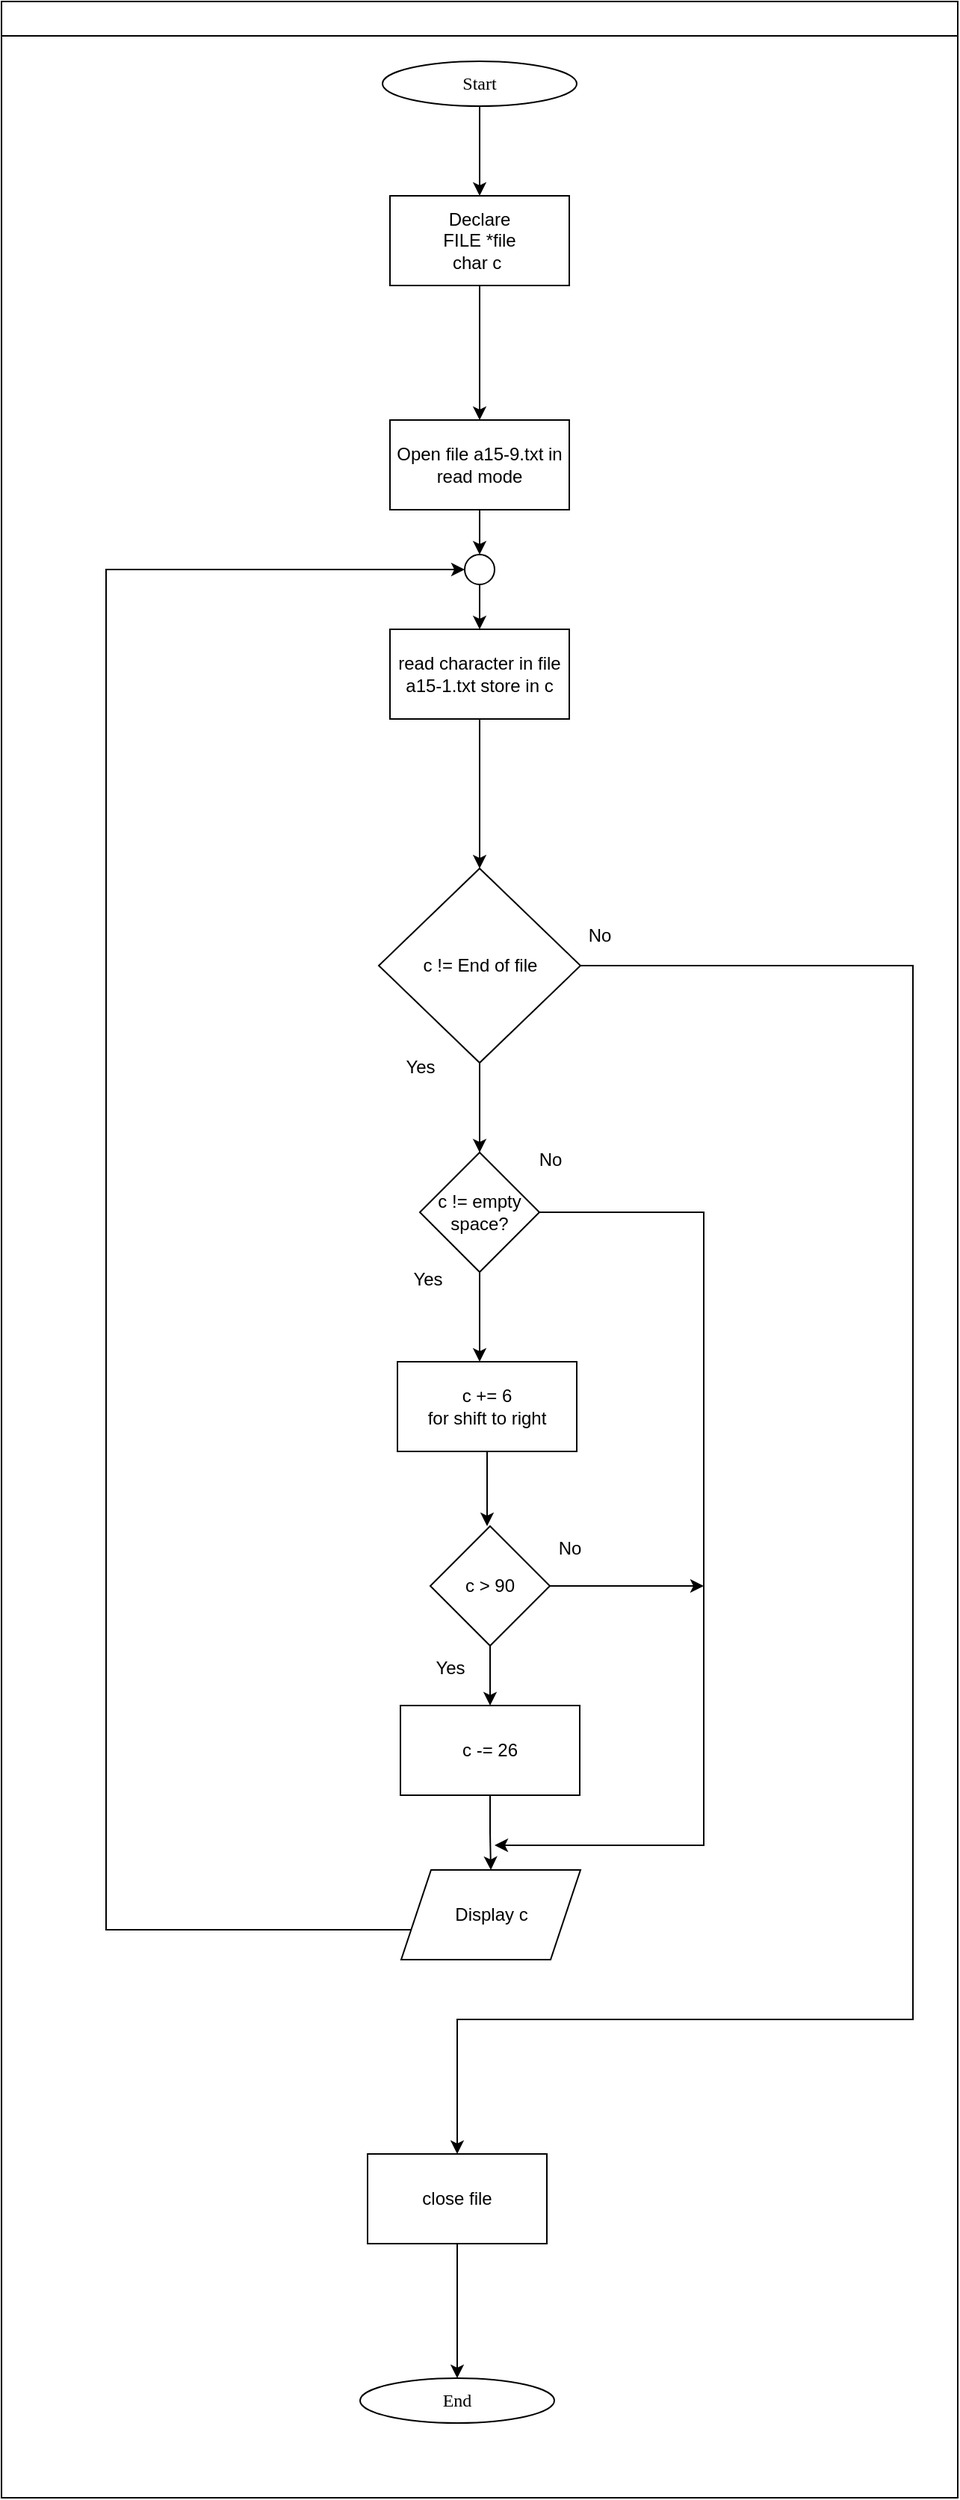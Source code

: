 <mxfile version="25.0.3">
  <diagram id="C5RBs43oDa-KdzZeNtuy" name="Page-1">
    <mxGraphModel dx="1917" dy="596" grid="1" gridSize="10" guides="1" tooltips="1" connect="1" arrows="1" fold="1" page="1" pageScale="1" pageWidth="827" pageHeight="1169" math="0" shadow="0">
      <root>
        <mxCell id="WIyWlLk6GJQsqaUBKTNV-0" />
        <mxCell id="WIyWlLk6GJQsqaUBKTNV-1" parent="WIyWlLk6GJQsqaUBKTNV-0" />
        <mxCell id="mvioNwK95yMqdUQ73LqQ-36" value="" style="swimlane;fontFamily=Sarabun;fontSource=https%3A%2F%2Ffonts.googleapis.com%2Fcss%3Ffamily%3DSarabun;" parent="WIyWlLk6GJQsqaUBKTNV-1" vertex="1">
          <mxGeometry x="-740" y="60" width="640" height="1670" as="geometry" />
        </mxCell>
        <mxCell id="pXdczCPLqUhGzNIIeVMN-3" style="edgeStyle=orthogonalEdgeStyle;rounded=0;orthogonalLoop=1;jettySize=auto;html=1;" parent="mvioNwK95yMqdUQ73LqQ-36" source="mvioNwK95yMqdUQ73LqQ-35" edge="1">
          <mxGeometry relative="1" as="geometry">
            <mxPoint x="320" y="130" as="targetPoint" />
          </mxGeometry>
        </mxCell>
        <mxCell id="mvioNwK95yMqdUQ73LqQ-35" value="&lt;font data-font-src=&quot;https://fonts.googleapis.com/css?family=Sarabun&quot; face=&quot;Sarabun&quot;&gt;Start&lt;/font&gt;" style="ellipse;whiteSpace=wrap;html=1;" parent="mvioNwK95yMqdUQ73LqQ-36" vertex="1">
          <mxGeometry x="255" y="40" width="130" height="30" as="geometry" />
        </mxCell>
        <mxCell id="80OV8Sp7y3rcq8Tu3NWQ-3" style="edgeStyle=orthogonalEdgeStyle;rounded=0;orthogonalLoop=1;jettySize=auto;html=1;" parent="mvioNwK95yMqdUQ73LqQ-36" source="80OV8Sp7y3rcq8Tu3NWQ-1" edge="1">
          <mxGeometry relative="1" as="geometry">
            <mxPoint x="320" y="280" as="targetPoint" />
          </mxGeometry>
        </mxCell>
        <mxCell id="80OV8Sp7y3rcq8Tu3NWQ-1" value="Declare&lt;br&gt;FILE *file&lt;div&gt;char c&amp;nbsp;&lt;/div&gt;" style="rounded=0;whiteSpace=wrap;html=1;" parent="mvioNwK95yMqdUQ73LqQ-36" vertex="1">
          <mxGeometry x="260" y="130" width="120" height="60" as="geometry" />
        </mxCell>
        <mxCell id="80OV8Sp7y3rcq8Tu3NWQ-15" style="edgeStyle=orthogonalEdgeStyle;rounded=0;orthogonalLoop=1;jettySize=auto;html=1;entryX=0.5;entryY=0;entryDx=0;entryDy=0;" parent="mvioNwK95yMqdUQ73LqQ-36" source="80OV8Sp7y3rcq8Tu3NWQ-2" target="80OV8Sp7y3rcq8Tu3NWQ-13" edge="1">
          <mxGeometry relative="1" as="geometry" />
        </mxCell>
        <mxCell id="80OV8Sp7y3rcq8Tu3NWQ-2" value="Open file&amp;nbsp;a15-9.txt in read mode" style="rounded=0;whiteSpace=wrap;html=1;" parent="mvioNwK95yMqdUQ73LqQ-36" vertex="1">
          <mxGeometry x="260" y="280" width="120" height="60" as="geometry" />
        </mxCell>
        <mxCell id="80OV8Sp7y3rcq8Tu3NWQ-10" style="edgeStyle=orthogonalEdgeStyle;rounded=0;orthogonalLoop=1;jettySize=auto;html=1;" parent="mvioNwK95yMqdUQ73LqQ-36" source="80OV8Sp7y3rcq8Tu3NWQ-4" edge="1">
          <mxGeometry relative="1" as="geometry">
            <mxPoint x="320" y="770" as="targetPoint" />
          </mxGeometry>
        </mxCell>
        <mxCell id="80OV8Sp7y3rcq8Tu3NWQ-18" style="edgeStyle=orthogonalEdgeStyle;rounded=0;orthogonalLoop=1;jettySize=auto;html=1;" parent="mvioNwK95yMqdUQ73LqQ-36" source="80OV8Sp7y3rcq8Tu3NWQ-4" target="80OV8Sp7y3rcq8Tu3NWQ-17" edge="1">
          <mxGeometry relative="1" as="geometry">
            <Array as="points">
              <mxPoint x="610" y="645" />
              <mxPoint x="610" y="1350" />
              <mxPoint x="305" y="1350" />
            </Array>
          </mxGeometry>
        </mxCell>
        <mxCell id="80OV8Sp7y3rcq8Tu3NWQ-4" value="c != End of file" style="rhombus;whiteSpace=wrap;html=1;" parent="mvioNwK95yMqdUQ73LqQ-36" vertex="1">
          <mxGeometry x="252.5" y="580" width="135" height="130" as="geometry" />
        </mxCell>
        <mxCell id="80OV8Sp7y3rcq8Tu3NWQ-9" style="edgeStyle=orthogonalEdgeStyle;rounded=0;orthogonalLoop=1;jettySize=auto;html=1;" parent="mvioNwK95yMqdUQ73LqQ-36" source="80OV8Sp7y3rcq8Tu3NWQ-8" target="80OV8Sp7y3rcq8Tu3NWQ-4" edge="1">
          <mxGeometry relative="1" as="geometry" />
        </mxCell>
        <mxCell id="80OV8Sp7y3rcq8Tu3NWQ-8" value="read character in file a15-1.txt store in c" style="rounded=0;whiteSpace=wrap;html=1;" parent="mvioNwK95yMqdUQ73LqQ-36" vertex="1">
          <mxGeometry x="260" y="420" width="120" height="60" as="geometry" />
        </mxCell>
        <mxCell id="80OV8Sp7y3rcq8Tu3NWQ-14" style="edgeStyle=orthogonalEdgeStyle;rounded=0;orthogonalLoop=1;jettySize=auto;html=1;entryX=0;entryY=0.5;entryDx=0;entryDy=0;" parent="mvioNwK95yMqdUQ73LqQ-36" source="80OV8Sp7y3rcq8Tu3NWQ-12" target="80OV8Sp7y3rcq8Tu3NWQ-13" edge="1">
          <mxGeometry relative="1" as="geometry">
            <Array as="points">
              <mxPoint x="70" y="1290" />
              <mxPoint x="70" y="380" />
            </Array>
          </mxGeometry>
        </mxCell>
        <mxCell id="80OV8Sp7y3rcq8Tu3NWQ-12" value="Display c" style="shape=parallelogram;perimeter=parallelogramPerimeter;whiteSpace=wrap;html=1;fixedSize=1;" parent="mvioNwK95yMqdUQ73LqQ-36" vertex="1">
          <mxGeometry x="267.5" y="1250" width="120" height="60" as="geometry" />
        </mxCell>
        <mxCell id="80OV8Sp7y3rcq8Tu3NWQ-16" style="edgeStyle=orthogonalEdgeStyle;rounded=0;orthogonalLoop=1;jettySize=auto;html=1;entryX=0.5;entryY=0;entryDx=0;entryDy=0;" parent="mvioNwK95yMqdUQ73LqQ-36" source="80OV8Sp7y3rcq8Tu3NWQ-13" target="80OV8Sp7y3rcq8Tu3NWQ-8" edge="1">
          <mxGeometry relative="1" as="geometry" />
        </mxCell>
        <mxCell id="80OV8Sp7y3rcq8Tu3NWQ-13" value="" style="ellipse;whiteSpace=wrap;html=1;aspect=fixed;" parent="mvioNwK95yMqdUQ73LqQ-36" vertex="1">
          <mxGeometry x="310" y="370" width="20" height="20" as="geometry" />
        </mxCell>
        <mxCell id="80OV8Sp7y3rcq8Tu3NWQ-19" style="edgeStyle=orthogonalEdgeStyle;rounded=0;orthogonalLoop=1;jettySize=auto;html=1;" parent="mvioNwK95yMqdUQ73LqQ-36" source="80OV8Sp7y3rcq8Tu3NWQ-17" edge="1">
          <mxGeometry relative="1" as="geometry">
            <mxPoint x="305" y="1590" as="targetPoint" />
          </mxGeometry>
        </mxCell>
        <mxCell id="80OV8Sp7y3rcq8Tu3NWQ-17" value="close file" style="rounded=0;whiteSpace=wrap;html=1;" parent="mvioNwK95yMqdUQ73LqQ-36" vertex="1">
          <mxGeometry x="245" y="1440" width="120" height="60" as="geometry" />
        </mxCell>
        <mxCell id="80OV8Sp7y3rcq8Tu3NWQ-20" value="&lt;font data-font-src=&quot;https://fonts.googleapis.com/css?family=Sarabun&quot; face=&quot;Sarabun&quot;&gt;End&lt;/font&gt;" style="ellipse;whiteSpace=wrap;html=1;" parent="mvioNwK95yMqdUQ73LqQ-36" vertex="1">
          <mxGeometry x="240" y="1590" width="130" height="30" as="geometry" />
        </mxCell>
        <mxCell id="80OV8Sp7y3rcq8Tu3NWQ-21" value="Yes" style="text;html=1;align=center;verticalAlign=middle;resizable=0;points=[];autosize=1;strokeColor=none;fillColor=none;" parent="mvioNwK95yMqdUQ73LqQ-36" vertex="1">
          <mxGeometry x="260" y="698" width="40" height="30" as="geometry" />
        </mxCell>
        <mxCell id="80OV8Sp7y3rcq8Tu3NWQ-22" value="No" style="text;html=1;align=center;verticalAlign=middle;resizable=0;points=[];autosize=1;strokeColor=none;fillColor=none;" parent="mvioNwK95yMqdUQ73LqQ-36" vertex="1">
          <mxGeometry x="380" y="610" width="40" height="30" as="geometry" />
        </mxCell>
        <mxCell id="dBXoA28u9Rb0vNE5w-us-1" style="edgeStyle=orthogonalEdgeStyle;rounded=0;orthogonalLoop=1;jettySize=auto;html=1;" edge="1" parent="mvioNwK95yMqdUQ73LqQ-36" source="dBXoA28u9Rb0vNE5w-us-0">
          <mxGeometry relative="1" as="geometry">
            <mxPoint x="320" y="910" as="targetPoint" />
          </mxGeometry>
        </mxCell>
        <mxCell id="dBXoA28u9Rb0vNE5w-us-11" style="edgeStyle=orthogonalEdgeStyle;rounded=0;orthogonalLoop=1;jettySize=auto;html=1;" edge="1" parent="mvioNwK95yMqdUQ73LqQ-36" source="dBXoA28u9Rb0vNE5w-us-0">
          <mxGeometry relative="1" as="geometry">
            <mxPoint x="330" y="1233.478" as="targetPoint" />
            <Array as="points">
              <mxPoint x="470" y="810" />
              <mxPoint x="470" y="1234" />
            </Array>
          </mxGeometry>
        </mxCell>
        <mxCell id="dBXoA28u9Rb0vNE5w-us-0" value="c != empty space?" style="rhombus;whiteSpace=wrap;html=1;" vertex="1" parent="mvioNwK95yMqdUQ73LqQ-36">
          <mxGeometry x="280" y="770" width="80" height="80" as="geometry" />
        </mxCell>
        <mxCell id="dBXoA28u9Rb0vNE5w-us-2" value="Yes" style="text;html=1;align=center;verticalAlign=middle;resizable=0;points=[];autosize=1;strokeColor=none;fillColor=none;" vertex="1" parent="mvioNwK95yMqdUQ73LqQ-36">
          <mxGeometry x="265" y="840" width="40" height="30" as="geometry" />
        </mxCell>
        <mxCell id="dBXoA28u9Rb0vNE5w-us-5" style="edgeStyle=orthogonalEdgeStyle;rounded=0;orthogonalLoop=1;jettySize=auto;html=1;" edge="1" parent="mvioNwK95yMqdUQ73LqQ-36" source="dBXoA28u9Rb0vNE5w-us-3">
          <mxGeometry relative="1" as="geometry">
            <mxPoint x="325" y="1020" as="targetPoint" />
          </mxGeometry>
        </mxCell>
        <mxCell id="dBXoA28u9Rb0vNE5w-us-3" value="c += 6&lt;div&gt;for shift to right&lt;/div&gt;" style="rounded=0;whiteSpace=wrap;html=1;" vertex="1" parent="mvioNwK95yMqdUQ73LqQ-36">
          <mxGeometry x="265" y="910" width="120" height="60" as="geometry" />
        </mxCell>
        <mxCell id="dBXoA28u9Rb0vNE5w-us-7" style="edgeStyle=orthogonalEdgeStyle;rounded=0;orthogonalLoop=1;jettySize=auto;html=1;" edge="1" parent="mvioNwK95yMqdUQ73LqQ-36" source="dBXoA28u9Rb0vNE5w-us-6">
          <mxGeometry relative="1" as="geometry">
            <mxPoint x="327" y="1140" as="targetPoint" />
          </mxGeometry>
        </mxCell>
        <mxCell id="dBXoA28u9Rb0vNE5w-us-12" style="edgeStyle=orthogonalEdgeStyle;rounded=0;orthogonalLoop=1;jettySize=auto;html=1;" edge="1" parent="mvioNwK95yMqdUQ73LqQ-36" source="dBXoA28u9Rb0vNE5w-us-6">
          <mxGeometry relative="1" as="geometry">
            <mxPoint x="470" y="1060" as="targetPoint" />
          </mxGeometry>
        </mxCell>
        <mxCell id="dBXoA28u9Rb0vNE5w-us-6" value="c &amp;gt; 90" style="rhombus;whiteSpace=wrap;html=1;" vertex="1" parent="mvioNwK95yMqdUQ73LqQ-36">
          <mxGeometry x="287" y="1020" width="80" height="80" as="geometry" />
        </mxCell>
        <mxCell id="dBXoA28u9Rb0vNE5w-us-9" style="edgeStyle=orthogonalEdgeStyle;rounded=0;orthogonalLoop=1;jettySize=auto;html=1;" edge="1" parent="mvioNwK95yMqdUQ73LqQ-36" source="dBXoA28u9Rb0vNE5w-us-8" target="80OV8Sp7y3rcq8Tu3NWQ-12">
          <mxGeometry relative="1" as="geometry" />
        </mxCell>
        <mxCell id="dBXoA28u9Rb0vNE5w-us-8" value="c -= 26" style="rounded=0;whiteSpace=wrap;html=1;" vertex="1" parent="mvioNwK95yMqdUQ73LqQ-36">
          <mxGeometry x="267" y="1140" width="120" height="60" as="geometry" />
        </mxCell>
        <mxCell id="dBXoA28u9Rb0vNE5w-us-13" value="No" style="text;html=1;align=center;verticalAlign=middle;resizable=0;points=[];autosize=1;strokeColor=none;fillColor=none;" vertex="1" parent="mvioNwK95yMqdUQ73LqQ-36">
          <mxGeometry x="347" y="760" width="40" height="30" as="geometry" />
        </mxCell>
        <mxCell id="dBXoA28u9Rb0vNE5w-us-14" value="No" style="text;html=1;align=center;verticalAlign=middle;resizable=0;points=[];autosize=1;strokeColor=none;fillColor=none;" vertex="1" parent="mvioNwK95yMqdUQ73LqQ-36">
          <mxGeometry x="360" y="1020" width="40" height="30" as="geometry" />
        </mxCell>
        <mxCell id="dBXoA28u9Rb0vNE5w-us-15" value="Yes" style="text;html=1;align=center;verticalAlign=middle;resizable=0;points=[];autosize=1;strokeColor=none;fillColor=none;" vertex="1" parent="mvioNwK95yMqdUQ73LqQ-36">
          <mxGeometry x="280" y="1100" width="40" height="30" as="geometry" />
        </mxCell>
      </root>
    </mxGraphModel>
  </diagram>
</mxfile>
